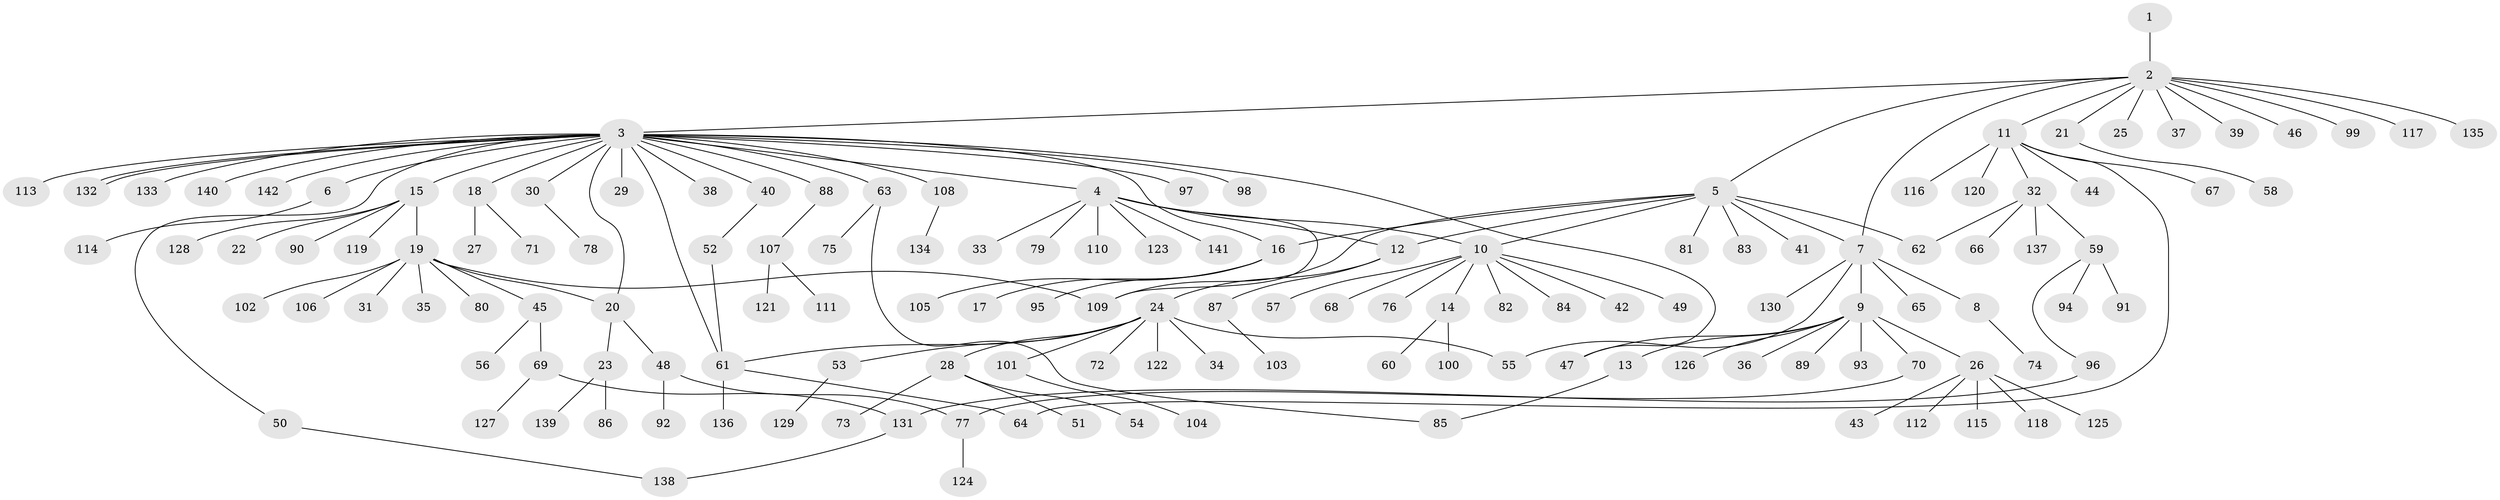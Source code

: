 // coarse degree distribution, {1: 0.7464788732394366, 13: 0.014084507042253521, 23: 0.014084507042253521, 9: 0.04225352112676056, 8: 0.014084507042253521, 6: 0.014084507042253521, 7: 0.028169014084507043, 2: 0.07042253521126761, 3: 0.028169014084507043, 5: 0.028169014084507043}
// Generated by graph-tools (version 1.1) at 2025/18/03/04/25 18:18:09]
// undirected, 142 vertices, 159 edges
graph export_dot {
graph [start="1"]
  node [color=gray90,style=filled];
  1;
  2;
  3;
  4;
  5;
  6;
  7;
  8;
  9;
  10;
  11;
  12;
  13;
  14;
  15;
  16;
  17;
  18;
  19;
  20;
  21;
  22;
  23;
  24;
  25;
  26;
  27;
  28;
  29;
  30;
  31;
  32;
  33;
  34;
  35;
  36;
  37;
  38;
  39;
  40;
  41;
  42;
  43;
  44;
  45;
  46;
  47;
  48;
  49;
  50;
  51;
  52;
  53;
  54;
  55;
  56;
  57;
  58;
  59;
  60;
  61;
  62;
  63;
  64;
  65;
  66;
  67;
  68;
  69;
  70;
  71;
  72;
  73;
  74;
  75;
  76;
  77;
  78;
  79;
  80;
  81;
  82;
  83;
  84;
  85;
  86;
  87;
  88;
  89;
  90;
  91;
  92;
  93;
  94;
  95;
  96;
  97;
  98;
  99;
  100;
  101;
  102;
  103;
  104;
  105;
  106;
  107;
  108;
  109;
  110;
  111;
  112;
  113;
  114;
  115;
  116;
  117;
  118;
  119;
  120;
  121;
  122;
  123;
  124;
  125;
  126;
  127;
  128;
  129;
  130;
  131;
  132;
  133;
  134;
  135;
  136;
  137;
  138;
  139;
  140;
  141;
  142;
  1 -- 2;
  2 -- 3;
  2 -- 5;
  2 -- 7;
  2 -- 11;
  2 -- 21;
  2 -- 25;
  2 -- 37;
  2 -- 39;
  2 -- 46;
  2 -- 99;
  2 -- 117;
  2 -- 135;
  3 -- 4;
  3 -- 6;
  3 -- 15;
  3 -- 16;
  3 -- 18;
  3 -- 20;
  3 -- 29;
  3 -- 30;
  3 -- 38;
  3 -- 40;
  3 -- 47;
  3 -- 50;
  3 -- 61;
  3 -- 63;
  3 -- 88;
  3 -- 97;
  3 -- 98;
  3 -- 108;
  3 -- 113;
  3 -- 132;
  3 -- 132;
  3 -- 133;
  3 -- 140;
  3 -- 142;
  4 -- 10;
  4 -- 12;
  4 -- 33;
  4 -- 79;
  4 -- 109;
  4 -- 110;
  4 -- 123;
  4 -- 141;
  5 -- 7;
  5 -- 10;
  5 -- 12;
  5 -- 16;
  5 -- 41;
  5 -- 62;
  5 -- 81;
  5 -- 83;
  5 -- 109;
  6 -- 114;
  7 -- 8;
  7 -- 9;
  7 -- 55;
  7 -- 65;
  7 -- 130;
  8 -- 74;
  9 -- 13;
  9 -- 26;
  9 -- 36;
  9 -- 47;
  9 -- 70;
  9 -- 89;
  9 -- 93;
  9 -- 126;
  10 -- 14;
  10 -- 42;
  10 -- 49;
  10 -- 57;
  10 -- 68;
  10 -- 76;
  10 -- 82;
  10 -- 84;
  11 -- 32;
  11 -- 44;
  11 -- 64;
  11 -- 67;
  11 -- 116;
  11 -- 120;
  12 -- 24;
  12 -- 87;
  13 -- 85;
  14 -- 60;
  14 -- 100;
  15 -- 19;
  15 -- 22;
  15 -- 90;
  15 -- 119;
  15 -- 128;
  16 -- 17;
  16 -- 95;
  16 -- 105;
  18 -- 27;
  18 -- 71;
  19 -- 20;
  19 -- 31;
  19 -- 35;
  19 -- 45;
  19 -- 80;
  19 -- 102;
  19 -- 106;
  19 -- 109;
  20 -- 23;
  20 -- 48;
  21 -- 58;
  23 -- 86;
  23 -- 139;
  24 -- 28;
  24 -- 34;
  24 -- 53;
  24 -- 55;
  24 -- 61;
  24 -- 72;
  24 -- 101;
  24 -- 122;
  26 -- 43;
  26 -- 112;
  26 -- 115;
  26 -- 118;
  26 -- 125;
  28 -- 51;
  28 -- 54;
  28 -- 73;
  30 -- 78;
  32 -- 59;
  32 -- 62;
  32 -- 66;
  32 -- 137;
  40 -- 52;
  45 -- 56;
  45 -- 69;
  48 -- 77;
  48 -- 92;
  50 -- 138;
  52 -- 61;
  53 -- 129;
  59 -- 91;
  59 -- 94;
  59 -- 96;
  61 -- 64;
  61 -- 136;
  63 -- 75;
  63 -- 85;
  69 -- 127;
  69 -- 131;
  70 -- 77;
  77 -- 124;
  87 -- 103;
  88 -- 107;
  96 -- 131;
  101 -- 104;
  107 -- 111;
  107 -- 121;
  108 -- 134;
  131 -- 138;
}
